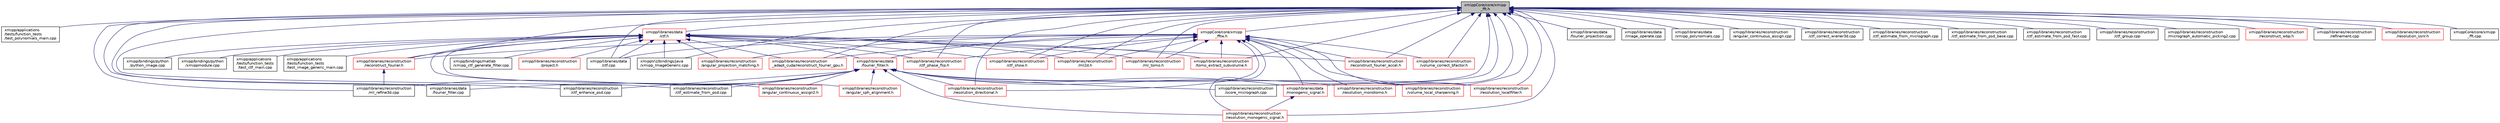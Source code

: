digraph "xmippCore/core/xmipp_fft.h"
{
  edge [fontname="Helvetica",fontsize="10",labelfontname="Helvetica",labelfontsize="10"];
  node [fontname="Helvetica",fontsize="10",shape=record];
  Node33 [label="xmippCore/core/xmipp\l_fft.h",height=0.2,width=0.4,color="black", fillcolor="grey75", style="filled", fontcolor="black"];
  Node33 -> Node34 [dir="back",color="midnightblue",fontsize="10",style="solid",fontname="Helvetica"];
  Node34 [label="xmipp/applications\l/tests/function_tests\l/test_polynomials_main.cpp",height=0.2,width=0.4,color="black", fillcolor="white", style="filled",URL="$test__polynomials__main_8cpp.html"];
  Node33 -> Node35 [dir="back",color="midnightblue",fontsize="10",style="solid",fontname="Helvetica"];
  Node35 [label="xmipp/libraries/data\l/ctf.h",height=0.2,width=0.4,color="red", fillcolor="white", style="filled",URL="$ctf_8h.html"];
  Node35 -> Node36 [dir="back",color="midnightblue",fontsize="10",style="solid",fontname="Helvetica"];
  Node36 [label="xmipp/applications\l/tests/function_tests\l/test_ctf_main.cpp",height=0.2,width=0.4,color="black", fillcolor="white", style="filled",URL="$test__ctf__main_8cpp.html"];
  Node35 -> Node37 [dir="back",color="midnightblue",fontsize="10",style="solid",fontname="Helvetica"];
  Node37 [label="xmipp/applications\l/tests/function_tests\l/test_image_generic_main.cpp",height=0.2,width=0.4,color="black", fillcolor="white", style="filled",URL="$test__image__generic__main_8cpp.html"];
  Node35 -> Node38 [dir="back",color="midnightblue",fontsize="10",style="solid",fontname="Helvetica"];
  Node38 [label="xmipp/bindings/matlab\l/xmipp_ctf_generate_filter.cpp",height=0.2,width=0.4,color="black", fillcolor="white", style="filled",URL="$xmipp__ctf__generate__filter_8cpp.html"];
  Node35 -> Node39 [dir="back",color="midnightblue",fontsize="10",style="solid",fontname="Helvetica"];
  Node39 [label="xmipp/bindings/python\l/python_image.cpp",height=0.2,width=0.4,color="black", fillcolor="white", style="filled",URL="$python__image_8cpp.html"];
  Node35 -> Node40 [dir="back",color="midnightblue",fontsize="10",style="solid",fontname="Helvetica"];
  Node40 [label="xmipp/bindings/python\l/xmippmodule.cpp",height=0.2,width=0.4,color="black", fillcolor="white", style="filled",URL="$xmippmodule_8cpp.html"];
  Node35 -> Node41 [dir="back",color="midnightblue",fontsize="10",style="solid",fontname="Helvetica"];
  Node41 [label="xmipp/libraries/data\l/ctf.cpp",height=0.2,width=0.4,color="black", fillcolor="white", style="filled",URL="$ctf_8cpp.html"];
  Node35 -> Node42 [dir="back",color="midnightblue",fontsize="10",style="solid",fontname="Helvetica"];
  Node42 [label="xmipp/libraries/data\l/fourier_filter.h",height=0.2,width=0.4,color="red", fillcolor="white", style="filled",URL="$fourier__filter_8h.html"];
  Node42 -> Node49 [dir="back",color="midnightblue",fontsize="10",style="solid",fontname="Helvetica"];
  Node49 [label="xmipp/libraries/data\l/fourier_filter.cpp",height=0.2,width=0.4,color="black", fillcolor="white", style="filled",URL="$fourier__filter_8cpp.html"];
  Node42 -> Node50 [dir="back",color="midnightblue",fontsize="10",style="solid",fontname="Helvetica"];
  Node50 [label="xmipp/libraries/data\l/monogenic_signal.h",height=0.2,width=0.4,color="red", fillcolor="white", style="filled",URL="$monogenic__signal_8h.html"];
  Node50 -> Node54 [dir="back",color="midnightblue",fontsize="10",style="solid",fontname="Helvetica"];
  Node54 [label="xmipp/libraries/reconstruction\l/resolution_monogenic_signal.h",height=0.2,width=0.4,color="red", fillcolor="white", style="filled",URL="$resolution__monogenic__signal_8h.html"];
  Node42 -> Node57 [dir="back",color="midnightblue",fontsize="10",style="solid",fontname="Helvetica"];
  Node57 [label="xmipp/libraries/reconstruction\l/angular_continuous_assign2.h",height=0.2,width=0.4,color="red", fillcolor="white", style="filled",URL="$angular__continuous__assign2_8h.html"];
  Node42 -> Node63 [dir="back",color="midnightblue",fontsize="10",style="solid",fontname="Helvetica"];
  Node63 [label="xmipp/libraries/reconstruction\l/angular_sph_alignment.h",height=0.2,width=0.4,color="red", fillcolor="white", style="filled",URL="$angular__sph__alignment_8h.html"];
  Node42 -> Node81 [dir="back",color="midnightblue",fontsize="10",style="solid",fontname="Helvetica"];
  Node81 [label="xmipp/libraries/reconstruction\l/ctf_enhance_psd.cpp",height=0.2,width=0.4,color="black", fillcolor="white", style="filled",URL="$ctf__enhance__psd_8cpp.html"];
  Node42 -> Node102 [dir="back",color="midnightblue",fontsize="10",style="solid",fontname="Helvetica"];
  Node102 [label="xmipp/libraries/reconstruction\l/ctf_estimate_from_psd.cpp",height=0.2,width=0.4,color="black", fillcolor="white", style="filled",URL="$ctf__estimate__from__psd_8cpp.html"];
  Node42 -> Node120 [dir="back",color="midnightblue",fontsize="10",style="solid",fontname="Helvetica"];
  Node120 [label="xmipp/libraries/reconstruction\l/ml_refine3d.cpp",height=0.2,width=0.4,color="black", fillcolor="white", style="filled",URL="$ml__refine3d_8cpp.html"];
  Node42 -> Node126 [dir="back",color="midnightblue",fontsize="10",style="solid",fontname="Helvetica"];
  Node126 [label="xmipp/libraries/reconstruction\l/resolution_directional.h",height=0.2,width=0.4,color="red", fillcolor="white", style="filled",URL="$resolution__directional_8h.html"];
  Node42 -> Node129 [dir="back",color="midnightblue",fontsize="10",style="solid",fontname="Helvetica"];
  Node129 [label="xmipp/libraries/reconstruction\l/resolution_localfilter.h",height=0.2,width=0.4,color="red", fillcolor="white", style="filled",URL="$resolution__localfilter_8h.html"];
  Node42 -> Node54 [dir="back",color="midnightblue",fontsize="10",style="solid",fontname="Helvetica"];
  Node42 -> Node132 [dir="back",color="midnightblue",fontsize="10",style="solid",fontname="Helvetica"];
  Node132 [label="xmipp/libraries/reconstruction\l/resolution_monotomo.h",height=0.2,width=0.4,color="red", fillcolor="white", style="filled",URL="$resolution__monotomo_8h.html"];
  Node42 -> Node101 [dir="back",color="midnightblue",fontsize="10",style="solid",fontname="Helvetica"];
  Node101 [label="xmipp/libraries/reconstruction\l/score_micrograph.cpp",height=0.2,width=0.4,color="black", fillcolor="white", style="filled",URL="$score__micrograph_8cpp.html"];
  Node42 -> Node142 [dir="back",color="midnightblue",fontsize="10",style="solid",fontname="Helvetica"];
  Node142 [label="xmipp/libraries/reconstruction\l/volume_local_sharpening.h",height=0.2,width=0.4,color="red", fillcolor="white", style="filled",URL="$volume__local__sharpening_8h.html"];
  Node35 -> Node57 [dir="back",color="midnightblue",fontsize="10",style="solid",fontname="Helvetica"];
  Node35 -> Node148 [dir="back",color="midnightblue",fontsize="10",style="solid",fontname="Helvetica"];
  Node148 [label="xmipp/libraries/reconstruction\l/angular_projection_matching.h",height=0.2,width=0.4,color="red", fillcolor="white", style="filled",URL="$angular__projection__matching_8h.html"];
  Node35 -> Node63 [dir="back",color="midnightblue",fontsize="10",style="solid",fontname="Helvetica"];
  Node35 -> Node154 [dir="back",color="midnightblue",fontsize="10",style="solid",fontname="Helvetica"];
  Node154 [label="xmipp/libraries/reconstruction\l/project.h",height=0.2,width=0.4,color="red", fillcolor="white", style="filled",URL="$project_8h.html"];
  Node35 -> Node188 [dir="back",color="midnightblue",fontsize="10",style="solid",fontname="Helvetica"];
  Node188 [label="xmipp/libraries/reconstruction\l/ctf_phase_flip.h",height=0.2,width=0.4,color="red", fillcolor="white", style="filled",URL="$ctf__phase__flip_8h.html"];
  Node35 -> Node192 [dir="back",color="midnightblue",fontsize="10",style="solid",fontname="Helvetica"];
  Node192 [label="xmipp/libraries/reconstruction\l/ctf_show.h",height=0.2,width=0.4,color="red", fillcolor="white", style="filled",URL="$ctf__show_8h.html"];
  Node35 -> Node195 [dir="back",color="midnightblue",fontsize="10",style="solid",fontname="Helvetica"];
  Node195 [label="xmipp/libraries/reconstruction\l/reconstruct_fourier.h",height=0.2,width=0.4,color="red", fillcolor="white", style="filled",URL="$reconstruct__fourier_8h.html"];
  Node195 -> Node120 [dir="back",color="midnightblue",fontsize="10",style="solid",fontname="Helvetica"];
  Node35 -> Node202 [dir="back",color="midnightblue",fontsize="10",style="solid",fontname="Helvetica"];
  Node202 [label="xmipp/libraries/reconstruction\l/ml2d.h",height=0.2,width=0.4,color="red", fillcolor="white", style="filled",URL="$ml2d_8h.html"];
  Node35 -> Node220 [dir="back",color="midnightblue",fontsize="10",style="solid",fontname="Helvetica"];
  Node220 [label="xmipp/libraries/reconstruction\l/ml_tomo.h",height=0.2,width=0.4,color="red", fillcolor="white", style="filled",URL="$ml__tomo_8h.html"];
  Node35 -> Node229 [dir="back",color="midnightblue",fontsize="10",style="solid",fontname="Helvetica"];
  Node229 [label="xmipp/libraries/reconstruction\l/reconstruct_fourier_accel.h",height=0.2,width=0.4,color="red", fillcolor="white", style="filled",URL="$reconstruct__fourier__accel_8h.html"];
  Node35 -> Node235 [dir="back",color="midnightblue",fontsize="10",style="solid",fontname="Helvetica"];
  Node235 [label="xmipp/libraries/reconstruction\l/tomo_extract_subvolume.h",height=0.2,width=0.4,color="red", fillcolor="white", style="filled",URL="$tomo__extract__subvolume_8h.html"];
  Node35 -> Node239 [dir="back",color="midnightblue",fontsize="10",style="solid",fontname="Helvetica"];
  Node239 [label="xmipp/libraries/reconstruction\l_adapt_cuda/reconstruct_fourier_gpu.h",height=0.2,width=0.4,color="red", fillcolor="white", style="filled",URL="$reconstruct__fourier__gpu_8h.html"];
  Node35 -> Node247 [dir="back",color="midnightblue",fontsize="10",style="solid",fontname="Helvetica"];
  Node247 [label="xmippViz/bindings/java\l/xmipp_ImageGeneric.cpp",height=0.2,width=0.4,color="black", fillcolor="white", style="filled",URL="$xmipp__ImageGeneric_8cpp.html"];
  Node33 -> Node41 [dir="back",color="midnightblue",fontsize="10",style="solid",fontname="Helvetica"];
  Node33 -> Node49 [dir="back",color="midnightblue",fontsize="10",style="solid",fontname="Helvetica"];
  Node33 -> Node253 [dir="back",color="midnightblue",fontsize="10",style="solid",fontname="Helvetica"];
  Node253 [label="xmipp/libraries/data\l/fourier_projection.cpp",height=0.2,width=0.4,color="black", fillcolor="white", style="filled",URL="$fourier__projection_8cpp.html"];
  Node33 -> Node254 [dir="back",color="midnightblue",fontsize="10",style="solid",fontname="Helvetica"];
  Node254 [label="xmipp/libraries/data\l/image_operate.cpp",height=0.2,width=0.4,color="black", fillcolor="white", style="filled",URL="$image__operate_8cpp.html"];
  Node33 -> Node50 [dir="back",color="midnightblue",fontsize="10",style="solid",fontname="Helvetica"];
  Node33 -> Node255 [dir="back",color="midnightblue",fontsize="10",style="solid",fontname="Helvetica"];
  Node255 [label="xmipp/libraries/data\l/xmipp_polynomials.cpp",height=0.2,width=0.4,color="black", fillcolor="white", style="filled",URL="$xmipp__polynomials_8cpp.html"];
  Node33 -> Node256 [dir="back",color="midnightblue",fontsize="10",style="solid",fontname="Helvetica"];
  Node256 [label="xmipp/libraries/reconstruction\l/angular_continuous_assign.cpp",height=0.2,width=0.4,color="black", fillcolor="white", style="filled",URL="$angular__continuous__assign_8cpp.html"];
  Node33 -> Node80 [dir="back",color="midnightblue",fontsize="10",style="solid",fontname="Helvetica"];
  Node80 [label="xmipp/libraries/reconstruction\l/ctf_correct_wiener3d.cpp",height=0.2,width=0.4,color="black", fillcolor="white", style="filled",URL="$ctf__correct__wiener3d_8cpp.html"];
  Node33 -> Node81 [dir="back",color="midnightblue",fontsize="10",style="solid",fontname="Helvetica"];
  Node33 -> Node94 [dir="back",color="midnightblue",fontsize="10",style="solid",fontname="Helvetica"];
  Node94 [label="xmipp/libraries/reconstruction\l/ctf_estimate_from_micrograph.cpp",height=0.2,width=0.4,color="black", fillcolor="white", style="filled",URL="$ctf__estimate__from__micrograph_8cpp.html"];
  Node33 -> Node102 [dir="back",color="midnightblue",fontsize="10",style="solid",fontname="Helvetica"];
  Node33 -> Node107 [dir="back",color="midnightblue",fontsize="10",style="solid",fontname="Helvetica"];
  Node107 [label="xmipp/libraries/reconstruction\l/ctf_estimate_from_psd_base.cpp",height=0.2,width=0.4,color="black", fillcolor="white", style="filled",URL="$ctf__estimate__from__psd__base_8cpp.html"];
  Node33 -> Node103 [dir="back",color="midnightblue",fontsize="10",style="solid",fontname="Helvetica"];
  Node103 [label="xmipp/libraries/reconstruction\l/ctf_estimate_from_psd_fast.cpp",height=0.2,width=0.4,color="black", fillcolor="white", style="filled",URL="$ctf__estimate__from__psd__fast_8cpp.html"];
  Node33 -> Node110 [dir="back",color="midnightblue",fontsize="10",style="solid",fontname="Helvetica"];
  Node110 [label="xmipp/libraries/reconstruction\l/ctf_group.cpp",height=0.2,width=0.4,color="black", fillcolor="white", style="filled",URL="$ctf__group_8cpp.html"];
  Node33 -> Node188 [dir="back",color="midnightblue",fontsize="10",style="solid",fontname="Helvetica"];
  Node33 -> Node192 [dir="back",color="midnightblue",fontsize="10",style="solid",fontname="Helvetica"];
  Node33 -> Node195 [dir="back",color="midnightblue",fontsize="10",style="solid",fontname="Helvetica"];
  Node33 -> Node117 [dir="back",color="midnightblue",fontsize="10",style="solid",fontname="Helvetica"];
  Node117 [label="xmipp/libraries/reconstruction\l/micrograph_automatic_picking2.cpp",height=0.2,width=0.4,color="black", fillcolor="white", style="filled",URL="$micrograph__automatic__picking2_8cpp.html"];
  Node33 -> Node202 [dir="back",color="midnightblue",fontsize="10",style="solid",fontname="Helvetica"];
  Node33 -> Node120 [dir="back",color="midnightblue",fontsize="10",style="solid",fontname="Helvetica"];
  Node33 -> Node220 [dir="back",color="midnightblue",fontsize="10",style="solid",fontname="Helvetica"];
  Node33 -> Node229 [dir="back",color="midnightblue",fontsize="10",style="solid",fontname="Helvetica"];
  Node33 -> Node257 [dir="back",color="midnightblue",fontsize="10",style="solid",fontname="Helvetica"];
  Node257 [label="xmipp/libraries/reconstruction\l/reconstruct_wbp.h",height=0.2,width=0.4,color="red", fillcolor="white", style="filled",URL="$reconstruct__wbp_8h.html"];
  Node33 -> Node263 [dir="back",color="midnightblue",fontsize="10",style="solid",fontname="Helvetica"];
  Node263 [label="xmipp/libraries/reconstruction\l/refinement.cpp",height=0.2,width=0.4,color="black", fillcolor="white", style="filled",URL="$refinement_8cpp.html"];
  Node33 -> Node126 [dir="back",color="midnightblue",fontsize="10",style="solid",fontname="Helvetica"];
  Node33 -> Node129 [dir="back",color="midnightblue",fontsize="10",style="solid",fontname="Helvetica"];
  Node33 -> Node54 [dir="back",color="midnightblue",fontsize="10",style="solid",fontname="Helvetica"];
  Node33 -> Node132 [dir="back",color="midnightblue",fontsize="10",style="solid",fontname="Helvetica"];
  Node33 -> Node264 [dir="back",color="midnightblue",fontsize="10",style="solid",fontname="Helvetica"];
  Node264 [label="xmipp/libraries/reconstruction\l/resolution_ssnr.h",height=0.2,width=0.4,color="red", fillcolor="white", style="filled",URL="$resolution__ssnr_8h.html"];
  Node33 -> Node101 [dir="back",color="midnightblue",fontsize="10",style="solid",fontname="Helvetica"];
  Node33 -> Node235 [dir="back",color="midnightblue",fontsize="10",style="solid",fontname="Helvetica"];
  Node33 -> Node267 [dir="back",color="midnightblue",fontsize="10",style="solid",fontname="Helvetica"];
  Node267 [label="xmipp/libraries/reconstruction\l/volume_correct_bfactor.h",height=0.2,width=0.4,color="red", fillcolor="white", style="filled",URL="$volume__correct__bfactor_8h.html"];
  Node33 -> Node142 [dir="back",color="midnightblue",fontsize="10",style="solid",fontname="Helvetica"];
  Node33 -> Node239 [dir="back",color="midnightblue",fontsize="10",style="solid",fontname="Helvetica"];
  Node33 -> Node270 [dir="back",color="midnightblue",fontsize="10",style="solid",fontname="Helvetica"];
  Node270 [label="xmippCore/core/xmipp\l_fftw.h",height=0.2,width=0.4,color="red", fillcolor="white", style="filled",URL="$xmipp__fftw_8h.html"];
  Node270 -> Node41 [dir="back",color="midnightblue",fontsize="10",style="solid",fontname="Helvetica"];
  Node270 -> Node42 [dir="back",color="midnightblue",fontsize="10",style="solid",fontname="Helvetica"];
  Node270 -> Node50 [dir="back",color="midnightblue",fontsize="10",style="solid",fontname="Helvetica"];
  Node270 -> Node148 [dir="back",color="midnightblue",fontsize="10",style="solid",fontname="Helvetica"];
  Node270 -> Node188 [dir="back",color="midnightblue",fontsize="10",style="solid",fontname="Helvetica"];
  Node270 -> Node192 [dir="back",color="midnightblue",fontsize="10",style="solid",fontname="Helvetica"];
  Node270 -> Node195 [dir="back",color="midnightblue",fontsize="10",style="solid",fontname="Helvetica"];
  Node270 -> Node202 [dir="back",color="midnightblue",fontsize="10",style="solid",fontname="Helvetica"];
  Node270 -> Node220 [dir="back",color="midnightblue",fontsize="10",style="solid",fontname="Helvetica"];
  Node270 -> Node229 [dir="back",color="midnightblue",fontsize="10",style="solid",fontname="Helvetica"];
  Node270 -> Node126 [dir="back",color="midnightblue",fontsize="10",style="solid",fontname="Helvetica"];
  Node270 -> Node129 [dir="back",color="midnightblue",fontsize="10",style="solid",fontname="Helvetica"];
  Node270 -> Node54 [dir="back",color="midnightblue",fontsize="10",style="solid",fontname="Helvetica"];
  Node270 -> Node132 [dir="back",color="midnightblue",fontsize="10",style="solid",fontname="Helvetica"];
  Node270 -> Node235 [dir="back",color="midnightblue",fontsize="10",style="solid",fontname="Helvetica"];
  Node270 -> Node267 [dir="back",color="midnightblue",fontsize="10",style="solid",fontname="Helvetica"];
  Node270 -> Node142 [dir="back",color="midnightblue",fontsize="10",style="solid",fontname="Helvetica"];
  Node270 -> Node239 [dir="back",color="midnightblue",fontsize="10",style="solid",fontname="Helvetica"];
  Node33 -> Node502 [dir="back",color="midnightblue",fontsize="10",style="solid",fontname="Helvetica"];
  Node502 [label="xmippCore/core/xmipp\l_fft.cpp",height=0.2,width=0.4,color="black", fillcolor="white", style="filled",URL="$xmipp__fft_8cpp.html"];
  Node33 -> Node247 [dir="back",color="midnightblue",fontsize="10",style="solid",fontname="Helvetica"];
}
